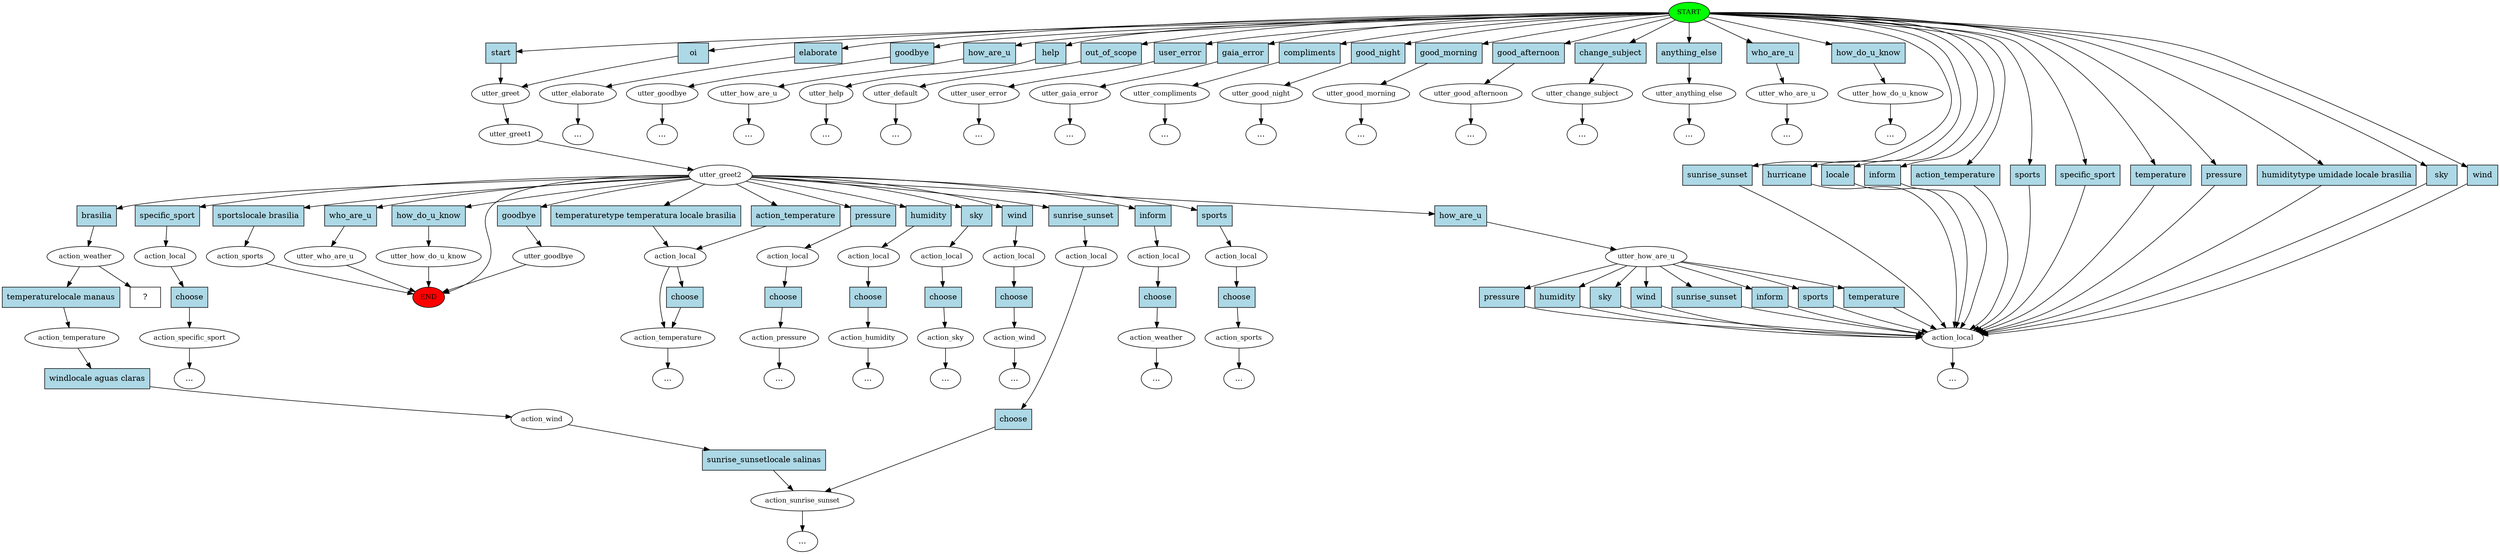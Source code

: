 digraph  {
0 [class="start active", fillcolor=green, fontsize=12, label=START, style=filled];
"-1" [class=end, fillcolor=red, fontsize=12, label=END, style=filled];
1 [class=active, fontsize=12, label=utter_greet];
2 [class=active, fontsize=12, label=utter_greet1];
3 [class=active, fontsize=12, label=utter_greet2];
4 [class="", fontsize=12, label=utter_how_are_u];
5 [class="", fontsize=12, label=action_local];
10 [class="", fontsize=12, label=action_local];
11 [class="", fontsize=12, label=action_temperature];
21 [class="", fontsize=12, label=action_local];
22 [class="", fontsize=12, label=action_pressure];
"-8" [class=ellipsis, label="..."];
27 [class="", fontsize=12, label=action_local];
28 [class="", fontsize=12, label=action_humidity];
"-10" [class=ellipsis, label="..."];
43 [class="", fontsize=12, label=action_local];
44 [class="", fontsize=12, label=action_sky];
"-14" [class=ellipsis, label="..."];
48 [class="", fontsize=12, label=action_local];
49 [class="", fontsize=12, label=action_wind];
"-15" [class=ellipsis, label="..."];
60 [class="", fontsize=12, label=action_local];
61 [class="", fontsize=12, label=action_sunrise_sunset];
69 [class="", fontsize=12, label=utter_elaborate];
73 [class="", fontsize=12, label=action_local];
74 [class="", fontsize=12, label=action_weather];
"-24" [class=ellipsis, label="..."];
"-26" [class=ellipsis, label="..."];
88 [class="", fontsize=12, label=utter_goodbye];
"-30" [class=ellipsis, label="..."];
89 [class="", fontsize=12, label=utter_how_are_u];
"-31" [class=ellipsis, label="..."];
95 [class="", fontsize=12, label=utter_help];
"-33" [class=ellipsis, label="..."];
97 [class="", fontsize=12, label=utter_default];
"-35" [class=ellipsis, label="..."];
98 [class="", fontsize=12, label=utter_user_error];
"-36" [class=ellipsis, label="..."];
99 [class="", fontsize=12, label=utter_gaia_error];
"-37" [class=ellipsis, label="..."];
100 [class="", fontsize=12, label=utter_compliments];
"-38" [class=ellipsis, label="..."];
104 [class="", fontsize=12, label=utter_goodbye];
108 [class="", fontsize=12, label=utter_good_night];
109 [class="", fontsize=12, label=utter_good_morning];
111 [class="", fontsize=12, label=utter_good_afternoon];
112 [class="", fontsize=12, label=utter_change_subject];
"-43" [class=ellipsis, label="..."];
116 [class="", fontsize=12, label=utter_anything_else];
"-44" [class=ellipsis, label="..."];
127 [class="", fontsize=12, label=action_local];
128 [class="", fontsize=12, label=action_sports];
132 [class=active, fontsize=12, label=action_weather];
133 [class="", fontsize=12, label=action_temperature];
134 [class="", fontsize=12, label=action_wind];
"-49" [class=ellipsis, label="..."];
"-50" [class=ellipsis, label="..."];
144 [class="", fontsize=12, label=action_sports];
153 [class="", fontsize=12, label=action_local];
154 [class="", fontsize=12, label=action_specific_sport];
"-57" [class=ellipsis, label="..."];
"-58" [class=ellipsis, label="..."];
"-59" [class=ellipsis, label="..."];
"-60" [class=ellipsis, label="..."];
"-61" [class=ellipsis, label="..."];
"-62" [class=ellipsis, label="..."];
185 [class="", fontsize=12, label=utter_who_are_u];
"-63" [class=ellipsis, label="..."];
189 [class="", fontsize=12, label=utter_who_are_u];
190 [class="", fontsize=12, label=utter_how_do_u_know];
"-64" [class=ellipsis, label="..."];
194 [class="", fontsize=12, label=utter_how_do_u_know];
199 [class="intent dashed active", label="  ?  ", shape=rect];
200 [class="intent active", fillcolor=lightblue, label=oi, shape=rect, style=filled];
201 [class=intent, fillcolor=lightblue, label=start, shape=rect, style=filled];
202 [class=intent, fillcolor=lightblue, label=elaborate, shape=rect, style=filled];
203 [class=intent, fillcolor=lightblue, label=goodbye, shape=rect, style=filled];
204 [class=intent, fillcolor=lightblue, label=how_are_u, shape=rect, style=filled];
205 [class=intent, fillcolor=lightblue, label=help, shape=rect, style=filled];
206 [class=intent, fillcolor=lightblue, label=out_of_scope, shape=rect, style=filled];
207 [class=intent, fillcolor=lightblue, label=user_error, shape=rect, style=filled];
208 [class=intent, fillcolor=lightblue, label=gaia_error, shape=rect, style=filled];
209 [class=intent, fillcolor=lightblue, label=compliments, shape=rect, style=filled];
210 [class=intent, fillcolor=lightblue, label=good_night, shape=rect, style=filled];
211 [class=intent, fillcolor=lightblue, label=good_morning, shape=rect, style=filled];
212 [class=intent, fillcolor=lightblue, label=good_afternoon, shape=rect, style=filled];
213 [class=intent, fillcolor=lightblue, label=change_subject, shape=rect, style=filled];
214 [class=intent, fillcolor=lightblue, label=anything_else, shape=rect, style=filled];
215 [class=intent, fillcolor=lightblue, label=who_are_u, shape=rect, style=filled];
216 [class=intent, fillcolor=lightblue, label=how_do_u_know, shape=rect, style=filled];
217 [class=intent, fillcolor=lightblue, label=temperature, shape=rect, style=filled];
218 [class=intent, fillcolor=lightblue, label=pressure, shape=rect, style=filled];
219 [class=intent, fillcolor=lightblue, label="humiditytype umidade locale brasilia", shape=rect, style=filled];
220 [class=intent, fillcolor=lightblue, label=sky, shape=rect, style=filled];
221 [class=intent, fillcolor=lightblue, label=wind, shape=rect, style=filled];
222 [class=intent, fillcolor=lightblue, label=sunrise_sunset, shape=rect, style=filled];
223 [class=intent, fillcolor=lightblue, label=hurricane, shape=rect, style=filled];
224 [class=intent, fillcolor=lightblue, label=locale, shape=rect, style=filled];
225 [class=intent, fillcolor=lightblue, label=inform, shape=rect, style=filled];
226 [class=intent, fillcolor=lightblue, label=action_temperature, shape=rect, style=filled];
227 [class=intent, fillcolor=lightblue, label=sports, shape=rect, style=filled];
228 [class=intent, fillcolor=lightblue, label=specific_sport, shape=rect, style=filled];
229 [class=intent, fillcolor=lightblue, label=how_are_u, shape=rect, style=filled];
230 [class=intent, fillcolor=lightblue, label="temperaturetype temperatura locale brasilia", shape=rect, style=filled];
231 [class=intent, fillcolor=lightblue, label=action_temperature, shape=rect, style=filled];
232 [class=intent, fillcolor=lightblue, label=pressure, shape=rect, style=filled];
233 [class=intent, fillcolor=lightblue, label=humidity, shape=rect, style=filled];
234 [class=intent, fillcolor=lightblue, label=sky, shape=rect, style=filled];
235 [class=intent, fillcolor=lightblue, label=wind, shape=rect, style=filled];
236 [class=intent, fillcolor=lightblue, label=sunrise_sunset, shape=rect, style=filled];
237 [class=intent, fillcolor=lightblue, label=inform, shape=rect, style=filled];
238 [class=intent, fillcolor=lightblue, label=goodbye, shape=rect, style=filled];
239 [class=intent, fillcolor=lightblue, label=sports, shape=rect, style=filled];
240 [class="intent active", fillcolor=lightblue, label=brasilia, shape=rect, style=filled];
241 [class=intent, fillcolor=lightblue, label="sportslocale brasilia", shape=rect, style=filled];
242 [class=intent, fillcolor=lightblue, label=specific_sport, shape=rect, style=filled];
243 [class=intent, fillcolor=lightblue, label=who_are_u, shape=rect, style=filled];
244 [class=intent, fillcolor=lightblue, label=how_do_u_know, shape=rect, style=filled];
245 [class=intent, fillcolor=lightblue, label=temperature, shape=rect, style=filled];
246 [class=intent, fillcolor=lightblue, label=pressure, shape=rect, style=filled];
247 [class=intent, fillcolor=lightblue, label=humidity, shape=rect, style=filled];
248 [class=intent, fillcolor=lightblue, label=sky, shape=rect, style=filled];
249 [class=intent, fillcolor=lightblue, label=wind, shape=rect, style=filled];
250 [class=intent, fillcolor=lightblue, label=sunrise_sunset, shape=rect, style=filled];
251 [class=intent, fillcolor=lightblue, label=inform, shape=rect, style=filled];
252 [class=intent, fillcolor=lightblue, label=sports, shape=rect, style=filled];
253 [class=intent, fillcolor=lightblue, label=choose, shape=rect, style=filled];
254 [class=intent, fillcolor=lightblue, label=choose, shape=rect, style=filled];
255 [class=intent, fillcolor=lightblue, label=choose, shape=rect, style=filled];
256 [class=intent, fillcolor=lightblue, label=choose, shape=rect, style=filled];
257 [class=intent, fillcolor=lightblue, label=choose, shape=rect, style=filled];
258 [class=intent, fillcolor=lightblue, label=choose, shape=rect, style=filled];
259 [class=intent, fillcolor=lightblue, label=choose, shape=rect, style=filled];
260 [class=intent, fillcolor=lightblue, label=choose, shape=rect, style=filled];
261 [class=intent, fillcolor=lightblue, label="temperaturelocale manaus", shape=rect, style=filled];
262 [class=intent, fillcolor=lightblue, label="windlocale aguas claras", shape=rect, style=filled];
263 [class=intent, fillcolor=lightblue, label="sunrise_sunsetlocale salinas", shape=rect, style=filled];
264 [class=intent, fillcolor=lightblue, label=choose, shape=rect, style=filled];
0 -> 200  [class=active, key=0];
0 -> 201  [class="", key=0];
0 -> 202  [class="", key=0];
0 -> 203  [class="", key=0];
0 -> 204  [class="", key=0];
0 -> 205  [class="", key=0];
0 -> 206  [class="", key=0];
0 -> 207  [class="", key=0];
0 -> 208  [class="", key=0];
0 -> 209  [class="", key=0];
0 -> 210  [class="", key=0];
0 -> 211  [class="", key=0];
0 -> 212  [class="", key=0];
0 -> 213  [class="", key=0];
0 -> 214  [class="", key=0];
0 -> 215  [class="", key=0];
0 -> 216  [class="", key=0];
0 -> 217  [class="", key=0];
0 -> 218  [class="", key=0];
0 -> 219  [class="", key=0];
0 -> 220  [class="", key=0];
0 -> 221  [class="", key=0];
0 -> 222  [class="", key=0];
0 -> 223  [class="", key=0];
0 -> 224  [class="", key=0];
0 -> 225  [class="", key=0];
0 -> 226  [class="", key=0];
0 -> 227  [class="", key=0];
0 -> 228  [class="", key=0];
1 -> 2  [class=active, key=NONE, label=""];
2 -> 3  [class=active, key=NONE, label=""];
3 -> "-1"  [class="", key=NONE, label=""];
3 -> 229  [class="", key=0];
3 -> 230  [class="", key=0];
3 -> 231  [class="", key=0];
3 -> 232  [class="", key=0];
3 -> 233  [class="", key=0];
3 -> 234  [class="", key=0];
3 -> 235  [class="", key=0];
3 -> 236  [class="", key=0];
3 -> 237  [class="", key=0];
3 -> 238  [class="", key=0];
3 -> 239  [class="", key=0];
3 -> 240  [class=active, key=0];
3 -> 241  [class="", key=0];
3 -> 242  [class="", key=0];
3 -> 243  [class="", key=0];
3 -> 244  [class="", key=0];
4 -> 245  [class="", key=0];
4 -> 246  [class="", key=0];
4 -> 247  [class="", key=0];
4 -> 248  [class="", key=0];
4 -> 249  [class="", key=0];
4 -> 250  [class="", key=0];
4 -> 251  [class="", key=0];
4 -> 252  [class="", key=0];
5 -> "-61"  [class="", key=NONE, label=""];
10 -> 11  [class="", key=NONE, label=""];
10 -> 253  [class="", key=0];
11 -> "-50"  [class="", key=NONE, label=""];
21 -> 254  [class="", key=0];
22 -> "-8"  [class="", key=NONE, label=""];
27 -> 255  [class="", key=0];
28 -> "-10"  [class="", key=NONE, label=""];
43 -> 256  [class="", key=0];
44 -> "-14"  [class="", key=NONE, label=""];
48 -> 257  [class="", key=0];
49 -> "-15"  [class="", key=NONE, label=""];
60 -> 258  [class="", key=0];
61 -> "-49"  [class="", key=NONE, label=""];
69 -> "-26"  [class="", key=NONE, label=""];
73 -> 259  [class="", key=0];
74 -> "-24"  [class="", key=NONE, label=""];
88 -> "-30"  [class="", key=NONE, label=""];
89 -> "-31"  [class="", key=NONE, label=""];
95 -> "-33"  [class="", key=NONE, label=""];
97 -> "-35"  [class="", key=NONE, label=""];
98 -> "-36"  [class="", key=NONE, label=""];
99 -> "-37"  [class="", key=NONE, label=""];
100 -> "-38"  [class="", key=NONE, label=""];
104 -> "-1"  [class="", key=NONE, label=""];
108 -> "-59"  [class="", key=NONE, label=""];
109 -> "-57"  [class="", key=NONE, label=""];
111 -> "-60"  [class="", key=NONE, label=""];
112 -> "-43"  [class="", key=NONE, label=""];
116 -> "-44"  [class="", key=NONE, label=""];
127 -> 260  [class="", key=0];
128 -> "-58"  [class="", key=NONE, label=""];
132 -> 199  [class=active, key=NONE, label=""];
132 -> 261  [class="", key=0];
133 -> 262  [class="", key=0];
134 -> 263  [class="", key=0];
144 -> "-1"  [class="", key=NONE, label=""];
153 -> 264  [class="", key=0];
154 -> "-62"  [class="", key=NONE, label=""];
185 -> "-63"  [class="", key=NONE, label=""];
189 -> "-1"  [class="", key=NONE, label=""];
190 -> "-64"  [class="", key=NONE, label=""];
194 -> "-1"  [class="", key=NONE, label=""];
200 -> 1  [class=active, key=0];
201 -> 1  [class="", key=0];
202 -> 69  [class="", key=0];
203 -> 88  [class="", key=0];
204 -> 89  [class="", key=0];
205 -> 95  [class="", key=0];
206 -> 97  [class="", key=0];
207 -> 98  [class="", key=0];
208 -> 99  [class="", key=0];
209 -> 100  [class="", key=0];
210 -> 108  [class="", key=0];
211 -> 109  [class="", key=0];
212 -> 111  [class="", key=0];
213 -> 112  [class="", key=0];
214 -> 116  [class="", key=0];
215 -> 185  [class="", key=0];
216 -> 190  [class="", key=0];
217 -> 5  [class="", key=0];
218 -> 5  [class="", key=0];
219 -> 5  [class="", key=0];
220 -> 5  [class="", key=0];
221 -> 5  [class="", key=0];
222 -> 5  [class="", key=0];
223 -> 5  [class="", key=0];
224 -> 5  [class="", key=0];
225 -> 5  [class="", key=0];
226 -> 5  [class="", key=0];
227 -> 5  [class="", key=0];
228 -> 5  [class="", key=0];
229 -> 4  [class="", key=0];
230 -> 10  [class="", key=0];
231 -> 10  [class="", key=0];
232 -> 21  [class="", key=0];
233 -> 27  [class="", key=0];
234 -> 43  [class="", key=0];
235 -> 48  [class="", key=0];
236 -> 60  [class="", key=0];
237 -> 73  [class="", key=0];
238 -> 104  [class="", key=0];
239 -> 127  [class="", key=0];
240 -> 132  [class=active, key=0];
241 -> 144  [class="", key=0];
242 -> 153  [class="", key=0];
243 -> 189  [class="", key=0];
244 -> 194  [class="", key=0];
245 -> 5  [class="", key=0];
246 -> 5  [class="", key=0];
247 -> 5  [class="", key=0];
248 -> 5  [class="", key=0];
249 -> 5  [class="", key=0];
250 -> 5  [class="", key=0];
251 -> 5  [class="", key=0];
252 -> 5  [class="", key=0];
253 -> 11  [class="", key=0];
254 -> 22  [class="", key=0];
255 -> 28  [class="", key=0];
256 -> 44  [class="", key=0];
257 -> 49  [class="", key=0];
258 -> 61  [class="", key=0];
259 -> 74  [class="", key=0];
260 -> 128  [class="", key=0];
261 -> 133  [class="", key=0];
262 -> 134  [class="", key=0];
263 -> 61  [class="", key=0];
264 -> 154  [class="", key=0];
}
